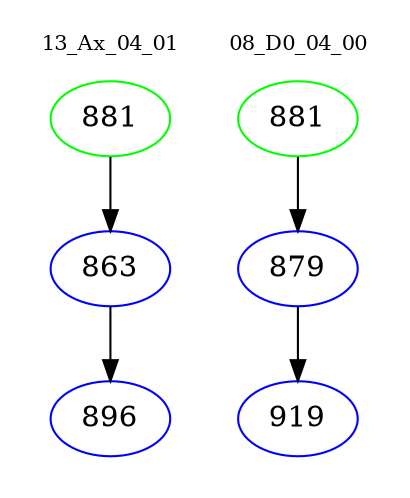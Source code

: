 digraph{
subgraph cluster_0 {
color = white
label = "13_Ax_04_01";
fontsize=10;
T0_881 [label="881", color="green"]
T0_881 -> T0_863 [color="black"]
T0_863 [label="863", color="blue"]
T0_863 -> T0_896 [color="black"]
T0_896 [label="896", color="blue"]
}
subgraph cluster_1 {
color = white
label = "08_D0_04_00";
fontsize=10;
T1_881 [label="881", color="green"]
T1_881 -> T1_879 [color="black"]
T1_879 [label="879", color="blue"]
T1_879 -> T1_919 [color="black"]
T1_919 [label="919", color="blue"]
}
}
